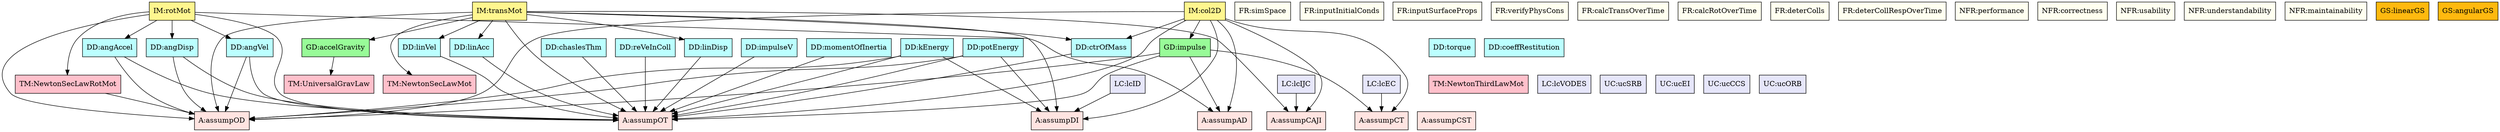 digraph allvsall {
	p_CM -> assumpOT;
	linearDisplacement -> assumpOT;
	linearVelocity -> assumpOT;
	linearAcceleration -> assumpOT;
	angularDisplacement -> assumpOT;
	angularDisplacement -> assumpOD;
	angularVelocity -> assumpOT;
	angularVelocity -> assumpOD;
	angularAcceleration -> assumpOT;
	angularAcceleration -> assumpOD;
	velocityB -> assumpOT;
	kEnergy -> assumpOT;
	kEnergy -> assumpOD;
	kEnergy -> assumpDI;
	v_iAB -> assumpOT;
	impulseV -> assumpOT;
	potEnergy -> assumpOT;
	potEnergy -> assumpOD;
	potEnergy -> assumpDI;
	momentOfInertia -> assumpOT;
	newtonSLRMK -> assumpOD;
	gravitationalAccelMK -> forceMK;
	impulseSMK -> assumpOT;
	impulseSMK -> assumpOD;
	impulseSMK -> assumpAD;
	impulseSMK -> assumpCT;
	accjMK -> assumpOT;
	accjMK -> assumpOD;
	accjMK -> assumpDI;
	accjMK -> assumpCAJI;
	accjMK -> p_CM;
	accjMK -> linearDisplacement;
	accjMK -> linearVelocity;
	accjMK -> linearAcceleration;
	accjMK -> newtonSLMK;
	accjMK -> gravitationalAccelMK;
	angAccjMK -> assumpOT;
	angAccjMK -> assumpOD;
	angAccjMK -> assumpAD;
	angAccjMK -> angularDisplacement;
	angAccjMK -> angularVelocity;
	angAccjMK -> angularAcceleration;
	angAccjMK -> newtonSLRMK;
	col2DIMMK -> assumpOT;
	col2DIMMK -> assumpOD;
	col2DIMMK -> assumpAD;
	col2DIMMK -> assumpCT;
	col2DIMMK -> assumpDI;
	col2DIMMK -> assumpCAJI;
	col2DIMMK -> p_CM;
	col2DIMMK -> impulseSMK;
	lcEC -> assumpCT;
	lcID -> assumpDI;
	lcIJC -> assumpCAJI;


	assumpOT	[shape=box, color=black, style=filled, fillcolor=mistyrose, label="A:assumpOT"];
	assumpOD	[shape=box, color=black, style=filled, fillcolor=mistyrose, label="A:assumpOD"];
	assumpCST	[shape=box, color=black, style=filled, fillcolor=mistyrose, label="A:assumpCST"];
	assumpAD	[shape=box, color=black, style=filled, fillcolor=mistyrose, label="A:assumpAD"];
	assumpCT	[shape=box, color=black, style=filled, fillcolor=mistyrose, label="A:assumpCT"];
	assumpDI	[shape=box, color=black, style=filled, fillcolor=mistyrose, label="A:assumpDI"];
	assumpCAJI	[shape=box, color=black, style=filled, fillcolor=mistyrose, label="A:assumpCAJI"];

	subgraph A {
	rank="same"
	{assumpOT, assumpOD, assumpCST, assumpAD, assumpCT, assumpDI, assumpCAJI}
	}

	p_CM	[shape=box, color=black, style=filled, fillcolor=paleturquoise1, label="DD:ctrOfMass"];
	linearDisplacement	[shape=box, color=black, style=filled, fillcolor=paleturquoise1, label="DD:linDisp"];
	linearVelocity	[shape=box, color=black, style=filled, fillcolor=paleturquoise1, label="DD:linVel"];
	linearAcceleration	[shape=box, color=black, style=filled, fillcolor=paleturquoise1, label="DD:linAcc"];
	angularDisplacement	[shape=box, color=black, style=filled, fillcolor=paleturquoise1, label="DD:angDisp"];
	angularVelocity	[shape=box, color=black, style=filled, fillcolor=paleturquoise1, label="DD:angVel"];
	angularAcceleration	[shape=box, color=black, style=filled, fillcolor=paleturquoise1, label="DD:angAccel"];
	velocityB	[shape=box, color=black, style=filled, fillcolor=paleturquoise1, label="DD:chaslesThm"];
	torque	[shape=box, color=black, style=filled, fillcolor=paleturquoise1, label="DD:torque"];
	kEnergy	[shape=box, color=black, style=filled, fillcolor=paleturquoise1, label="DD:kEnergy"];
	restitutionCoef	[shape=box, color=black, style=filled, fillcolor=paleturquoise1, label="DD:coeffRestitution"];
	v_iAB	[shape=box, color=black, style=filled, fillcolor=paleturquoise1, label="DD:reVeInColl"];
	impulseV	[shape=box, color=black, style=filled, fillcolor=paleturquoise1, label="DD:impulseV"];
	potEnergy	[shape=box, color=black, style=filled, fillcolor=paleturquoise1, label="DD:potEnergy"];
	momentOfInertia	[shape=box, color=black, style=filled, fillcolor=paleturquoise1, label="DD:momentOfInertia"];

	subgraph DD {
	rank="same"
	{p_CM, linearDisplacement, linearVelocity, linearAcceleration, angularDisplacement, angularVelocity, angularAcceleration, velocityB, torque, kEnergy, restitutionCoef, v_iAB, impulseV, potEnergy, momentOfInertia}
	}

	newtonSLMK	[shape=box, color=black, style=filled, fillcolor=pink, label="TM:NewtonSecLawMot"];
	force1MK	[shape=box, color=black, style=filled, fillcolor=pink, label="TM:NewtonThirdLawMot"];
	forceMK	[shape=box, color=black, style=filled, fillcolor=pink, label="TM:UniversalGravLaw"];
	newtonSLRMK	[shape=box, color=black, style=filled, fillcolor=pink, label="TM:NewtonSecLawRotMot"];

	subgraph TM {
	rank="same"
	{newtonSLMK, force1MK, forceMK, newtonSLRMK}
	}

	gravitationalAccelMK	[shape=box, color=black, style=filled, fillcolor=palegreen, label="GD:accelGravity"];
	impulseSMK	[shape=box, color=black, style=filled, fillcolor=palegreen, label="GD:impulse"];

	subgraph GD {
	rank="same"
	{gravitationalAccelMK, impulseSMK}
	}

	accjMK	[shape=box, color=black, style=filled, fillcolor=khaki1, label="IM:transMot"];
	angAccjMK	[shape=box, color=black, style=filled, fillcolor=khaki1, label="IM:rotMot"];
	col2DIMMK	[shape=box, color=black, style=filled, fillcolor=khaki1, label="IM:col2D"];

	subgraph IM {
	rank="same"
	{accjMK, angAccjMK, col2DIMMK}
	}

	simSpace	[shape=box, color=black, style=filled, fillcolor=ivory, label="FR:simSpace"];
	inputInitialConds	[shape=box, color=black, style=filled, fillcolor=ivory, label="FR:inputInitialConds"];
	inputSurfaceProps	[shape=box, color=black, style=filled, fillcolor=ivory, label="FR:inputSurfaceProps"];
	verifyPhysCons	[shape=box, color=black, style=filled, fillcolor=ivory, label="FR:verifyPhysCons"];
	calcTransOverTime	[shape=box, color=black, style=filled, fillcolor=ivory, label="FR:calcTransOverTime"];
	calcRotOverTime	[shape=box, color=black, style=filled, fillcolor=ivory, label="FR:calcRotOverTime"];
	deterColls	[shape=box, color=black, style=filled, fillcolor=ivory, label="FR:deterColls"];
	deterCollRespOverTime	[shape=box, color=black, style=filled, fillcolor=ivory, label="FR:deterCollRespOverTime"];
	performance	[shape=box, color=black, style=filled, fillcolor=ivory, label="NFR:performance"];
	correctness	[shape=box, color=black, style=filled, fillcolor=ivory, label="NFR:correctness"];
	usability	[shape=box, color=black, style=filled, fillcolor=ivory, label="NFR:usability"];
	understandability	[shape=box, color=black, style=filled, fillcolor=ivory, label="NFR:understandability"];
	maintainability	[shape=box, color=black, style=filled, fillcolor=ivory, label="NFR:maintainability"];

	subgraph FR {
	rank="same"
	{simSpace, inputInitialConds, inputSurfaceProps, verifyPhysCons, calcTransOverTime, calcRotOverTime, deterColls, deterCollRespOverTime, performance, correctness, usability, understandability, maintainability}
	}

	linearGS	[shape=box, color=black, style=filled, fillcolor=darkgoldenrod1, label="GS:linearGS"];
	angularGS	[shape=box, color=black, style=filled, fillcolor=darkgoldenrod1, label="GS:angularGS"];

	subgraph GS {
	rank="same"
	{linearGS, angularGS}
	}

	lcVODES	[shape=box, color=black, style=filled, fillcolor=lavender, label="LC:lcVODES"];
	lcEC	[shape=box, color=black, style=filled, fillcolor=lavender, label="LC:lcEC"];
	lcID	[shape=box, color=black, style=filled, fillcolor=lavender, label="LC:lcID"];
	lcIJC	[shape=box, color=black, style=filled, fillcolor=lavender, label="LC:lcIJC"];
	ucSRB	[shape=box, color=black, style=filled, fillcolor=lavender, label="UC:ucSRB"];
	ucEI	[shape=box, color=black, style=filled, fillcolor=lavender, label="UC:ucEI"];
	ucCCS	[shape=box, color=black, style=filled, fillcolor=lavender, label="UC:ucCCS"];
	ucORB	[shape=box, color=black, style=filled, fillcolor=lavender, label="UC:ucORB"];

	subgraph LC {
	rank="same"
	{lcVODES, lcEC, lcID, lcIJC, ucSRB, ucEI, ucCCS, ucORB}
	}

}
